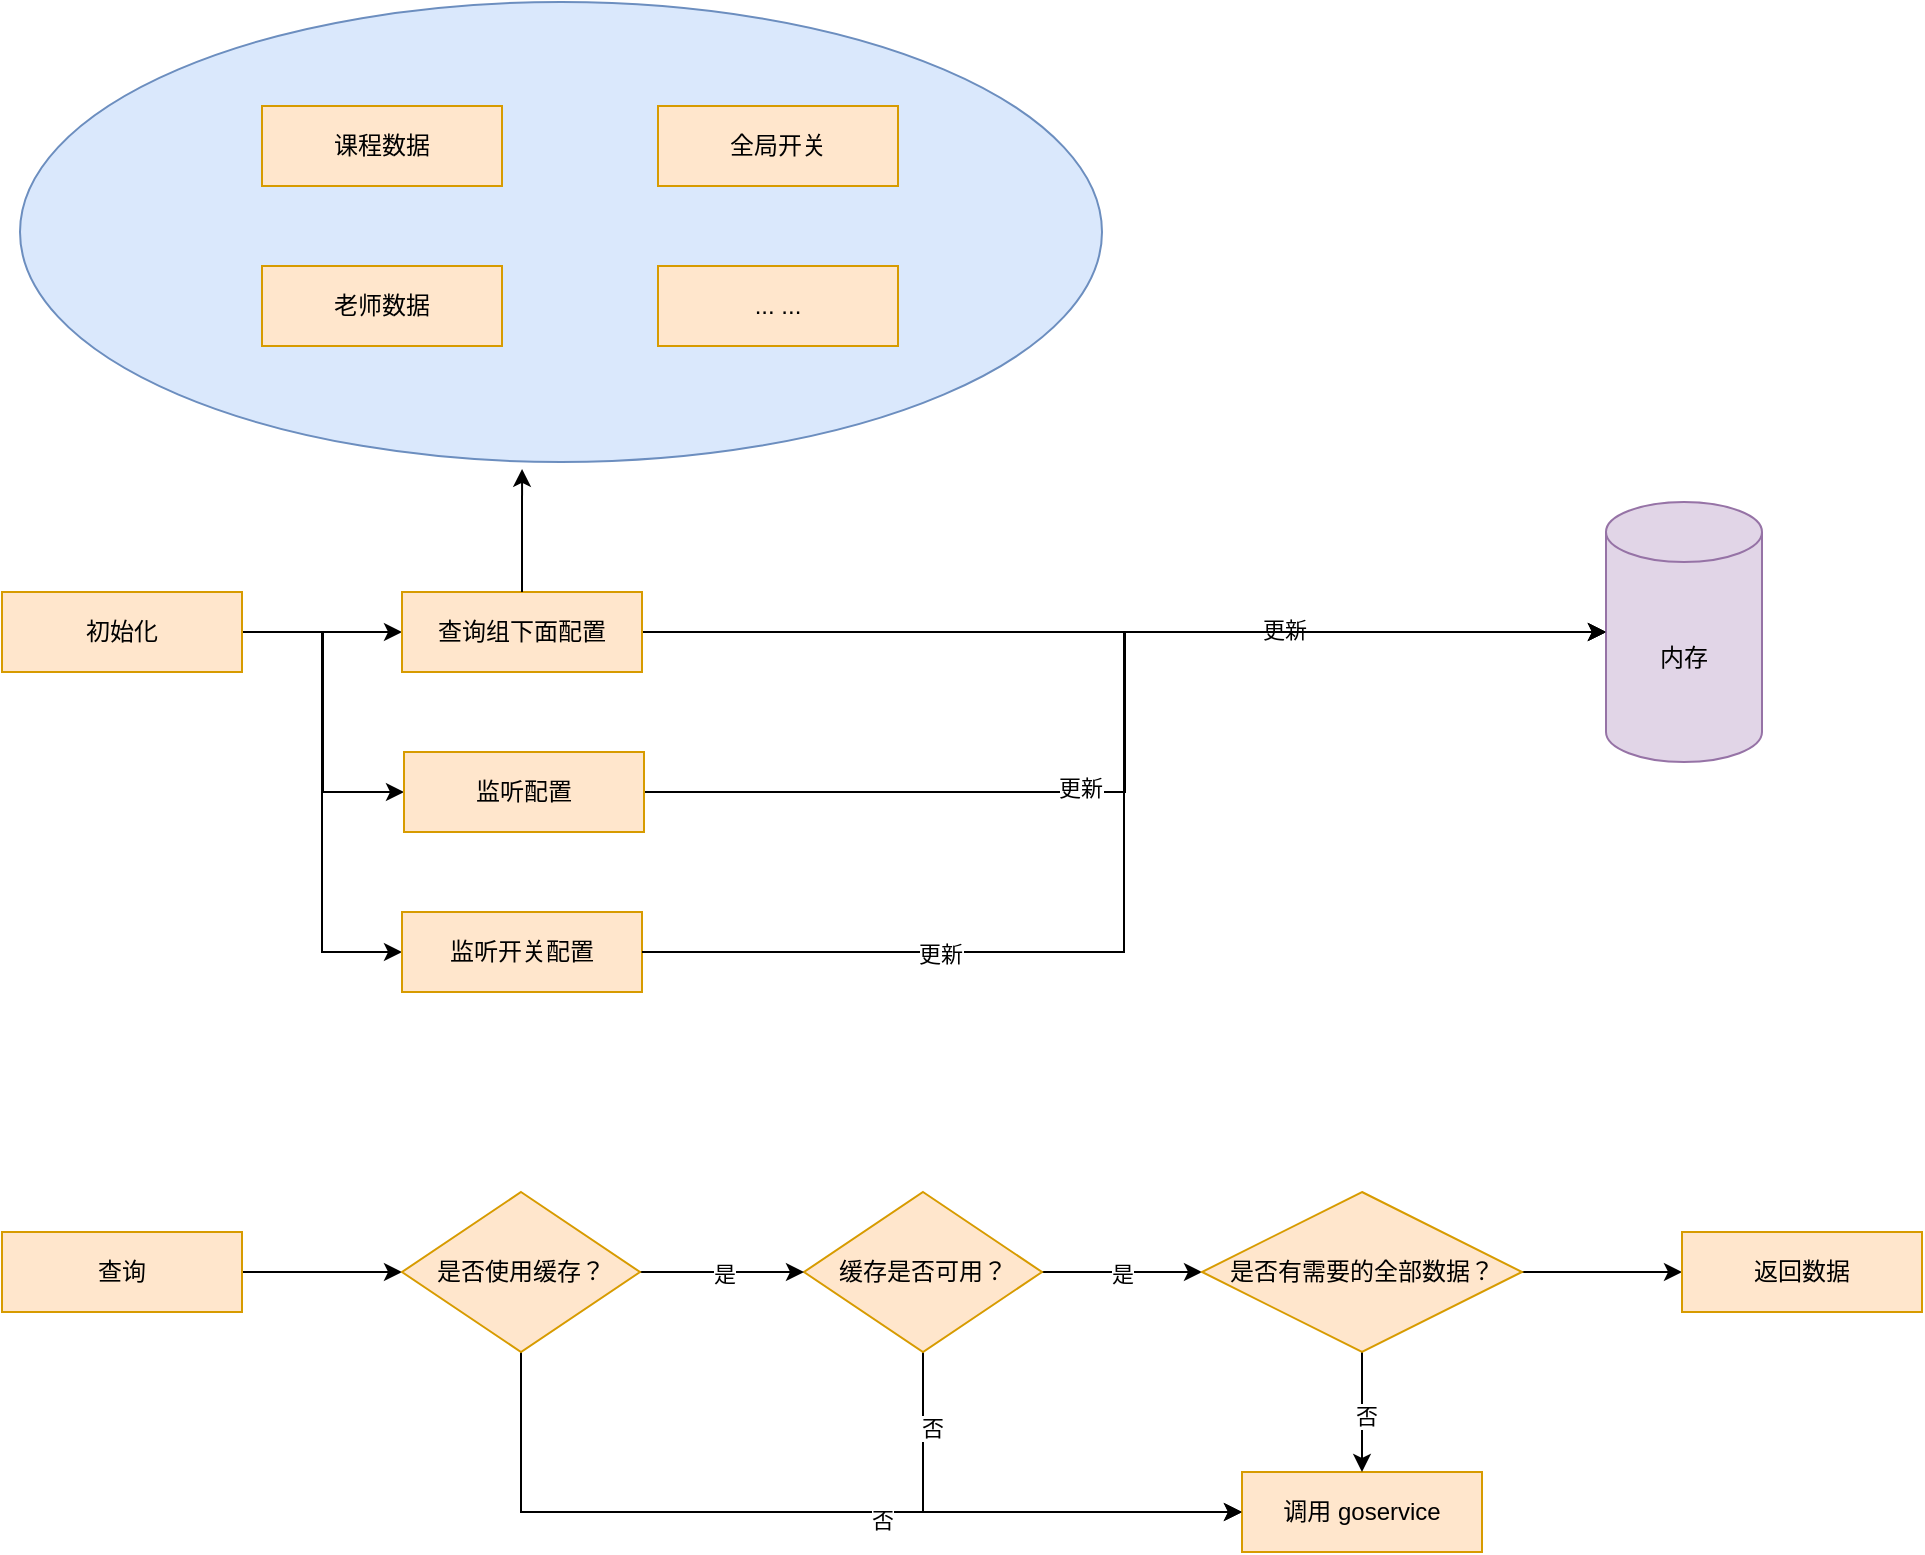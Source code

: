 <mxfile version="24.6.5" type="github">
  <diagram name="第 1 页" id="xVYTRwdiuQrqn9ASIhLq">
    <mxGraphModel dx="1313" dy="746" grid="1" gridSize="10" guides="1" tooltips="1" connect="1" arrows="1" fold="1" page="1" pageScale="1" pageWidth="1600" pageHeight="1200" math="0" shadow="0">
      <root>
        <mxCell id="0" />
        <mxCell id="1" parent="0" />
        <mxCell id="tHjF0LQ6cNOkUVxBTCU_-11" value="" style="ellipse;whiteSpace=wrap;html=1;fillColor=#dae8fc;strokeColor=#6c8ebf;" vertex="1" parent="1">
          <mxGeometry x="89" y="225" width="541" height="230" as="geometry" />
        </mxCell>
        <mxCell id="tHjF0LQ6cNOkUVxBTCU_-15" style="edgeStyle=orthogonalEdgeStyle;rounded=0;orthogonalLoop=1;jettySize=auto;html=1;exitX=1;exitY=0.5;exitDx=0;exitDy=0;" edge="1" parent="1" source="tHjF0LQ6cNOkUVxBTCU_-1" target="tHjF0LQ6cNOkUVxBTCU_-12">
          <mxGeometry relative="1" as="geometry" />
        </mxCell>
        <mxCell id="tHjF0LQ6cNOkUVxBTCU_-24" style="edgeStyle=orthogonalEdgeStyle;rounded=0;orthogonalLoop=1;jettySize=auto;html=1;exitX=1;exitY=0.5;exitDx=0;exitDy=0;entryX=0;entryY=0.5;entryDx=0;entryDy=0;" edge="1" parent="1" source="tHjF0LQ6cNOkUVxBTCU_-1" target="tHjF0LQ6cNOkUVxBTCU_-13">
          <mxGeometry relative="1" as="geometry" />
        </mxCell>
        <mxCell id="tHjF0LQ6cNOkUVxBTCU_-25" style="edgeStyle=orthogonalEdgeStyle;rounded=0;orthogonalLoop=1;jettySize=auto;html=1;exitX=1;exitY=0.5;exitDx=0;exitDy=0;entryX=0;entryY=0.5;entryDx=0;entryDy=0;" edge="1" parent="1" source="tHjF0LQ6cNOkUVxBTCU_-1" target="tHjF0LQ6cNOkUVxBTCU_-14">
          <mxGeometry relative="1" as="geometry" />
        </mxCell>
        <mxCell id="tHjF0LQ6cNOkUVxBTCU_-1" value="初始化" style="rounded=0;whiteSpace=wrap;html=1;fillColor=#ffe6cc;strokeColor=#d79b00;" vertex="1" parent="1">
          <mxGeometry x="80" y="520" width="120" height="40" as="geometry" />
        </mxCell>
        <mxCell id="tHjF0LQ6cNOkUVxBTCU_-6" value="课程数据" style="rounded=0;whiteSpace=wrap;html=1;fillColor=#ffe6cc;strokeColor=#d79b00;" vertex="1" parent="1">
          <mxGeometry x="210" y="277" width="120" height="40" as="geometry" />
        </mxCell>
        <mxCell id="tHjF0LQ6cNOkUVxBTCU_-7" value="老师数据" style="rounded=0;whiteSpace=wrap;html=1;fillColor=#ffe6cc;strokeColor=#d79b00;" vertex="1" parent="1">
          <mxGeometry x="210" y="357" width="120" height="40" as="geometry" />
        </mxCell>
        <mxCell id="tHjF0LQ6cNOkUVxBTCU_-9" value="... ..." style="rounded=0;whiteSpace=wrap;html=1;fillColor=#ffe6cc;strokeColor=#d79b00;" vertex="1" parent="1">
          <mxGeometry x="408" y="357" width="120" height="40" as="geometry" />
        </mxCell>
        <mxCell id="tHjF0LQ6cNOkUVxBTCU_-22" style="edgeStyle=orthogonalEdgeStyle;rounded=0;orthogonalLoop=1;jettySize=auto;html=1;exitX=1;exitY=0.5;exitDx=0;exitDy=0;" edge="1" parent="1" source="tHjF0LQ6cNOkUVxBTCU_-12" target="tHjF0LQ6cNOkUVxBTCU_-20">
          <mxGeometry relative="1" as="geometry" />
        </mxCell>
        <mxCell id="tHjF0LQ6cNOkUVxBTCU_-23" value="更新" style="edgeLabel;html=1;align=center;verticalAlign=middle;resizable=0;points=[];" vertex="1" connectable="0" parent="tHjF0LQ6cNOkUVxBTCU_-22">
          <mxGeometry x="0.332" y="1" relative="1" as="geometry">
            <mxPoint as="offset" />
          </mxGeometry>
        </mxCell>
        <mxCell id="tHjF0LQ6cNOkUVxBTCU_-12" value="查询组下面配置" style="rounded=0;whiteSpace=wrap;html=1;fillColor=#ffe6cc;strokeColor=#d79b00;" vertex="1" parent="1">
          <mxGeometry x="280" y="520" width="120" height="40" as="geometry" />
        </mxCell>
        <mxCell id="tHjF0LQ6cNOkUVxBTCU_-26" style="edgeStyle=orthogonalEdgeStyle;rounded=0;orthogonalLoop=1;jettySize=auto;html=1;exitX=1;exitY=0.5;exitDx=0;exitDy=0;" edge="1" parent="1" source="tHjF0LQ6cNOkUVxBTCU_-13" target="tHjF0LQ6cNOkUVxBTCU_-20">
          <mxGeometry relative="1" as="geometry" />
        </mxCell>
        <mxCell id="tHjF0LQ6cNOkUVxBTCU_-27" value="更新" style="edgeLabel;html=1;align=center;verticalAlign=middle;resizable=0;points=[];" vertex="1" connectable="0" parent="tHjF0LQ6cNOkUVxBTCU_-26">
          <mxGeometry x="-0.223" y="2" relative="1" as="geometry">
            <mxPoint as="offset" />
          </mxGeometry>
        </mxCell>
        <mxCell id="tHjF0LQ6cNOkUVxBTCU_-13" value="监听配置" style="rounded=0;whiteSpace=wrap;html=1;fillColor=#ffe6cc;strokeColor=#d79b00;" vertex="1" parent="1">
          <mxGeometry x="281" y="600" width="120" height="40" as="geometry" />
        </mxCell>
        <mxCell id="tHjF0LQ6cNOkUVxBTCU_-14" value="监听开关配置" style="rounded=0;whiteSpace=wrap;html=1;fillColor=#ffe6cc;strokeColor=#d79b00;" vertex="1" parent="1">
          <mxGeometry x="280" y="680" width="120" height="40" as="geometry" />
        </mxCell>
        <mxCell id="tHjF0LQ6cNOkUVxBTCU_-20" value="内存" style="shape=cylinder3;whiteSpace=wrap;html=1;boundedLbl=1;backgroundOutline=1;size=15;fillColor=#e1d5e7;strokeColor=#9673a6;" vertex="1" parent="1">
          <mxGeometry x="882" y="475" width="78" height="130" as="geometry" />
        </mxCell>
        <mxCell id="tHjF0LQ6cNOkUVxBTCU_-28" style="edgeStyle=orthogonalEdgeStyle;rounded=0;orthogonalLoop=1;jettySize=auto;html=1;exitX=1;exitY=0.5;exitDx=0;exitDy=0;entryX=0;entryY=0.5;entryDx=0;entryDy=0;entryPerimeter=0;" edge="1" parent="1" source="tHjF0LQ6cNOkUVxBTCU_-14" target="tHjF0LQ6cNOkUVxBTCU_-20">
          <mxGeometry relative="1" as="geometry" />
        </mxCell>
        <mxCell id="tHjF0LQ6cNOkUVxBTCU_-29" value="更新" style="edgeLabel;html=1;align=center;verticalAlign=middle;resizable=0;points=[];" vertex="1" connectable="0" parent="tHjF0LQ6cNOkUVxBTCU_-28">
          <mxGeometry x="-0.536" y="-1" relative="1" as="geometry">
            <mxPoint as="offset" />
          </mxGeometry>
        </mxCell>
        <mxCell id="tHjF0LQ6cNOkUVxBTCU_-30" value="全局开关" style="rounded=0;whiteSpace=wrap;html=1;fillColor=#ffe6cc;strokeColor=#d79b00;" vertex="1" parent="1">
          <mxGeometry x="408" y="277" width="120" height="40" as="geometry" />
        </mxCell>
        <mxCell id="tHjF0LQ6cNOkUVxBTCU_-44" style="edgeStyle=orthogonalEdgeStyle;rounded=0;orthogonalLoop=1;jettySize=auto;html=1;exitX=1;exitY=0.5;exitDx=0;exitDy=0;" edge="1" parent="1" source="tHjF0LQ6cNOkUVxBTCU_-31" target="tHjF0LQ6cNOkUVxBTCU_-42">
          <mxGeometry relative="1" as="geometry" />
        </mxCell>
        <mxCell id="tHjF0LQ6cNOkUVxBTCU_-31" value="查询" style="rounded=0;whiteSpace=wrap;html=1;fillColor=#ffe6cc;strokeColor=#d79b00;" vertex="1" parent="1">
          <mxGeometry x="80" y="840" width="120" height="40" as="geometry" />
        </mxCell>
        <mxCell id="tHjF0LQ6cNOkUVxBTCU_-40" style="edgeStyle=orthogonalEdgeStyle;rounded=0;orthogonalLoop=1;jettySize=auto;html=1;exitX=1;exitY=0.5;exitDx=0;exitDy=0;entryX=0;entryY=0.5;entryDx=0;entryDy=0;" edge="1" parent="1" source="tHjF0LQ6cNOkUVxBTCU_-33" target="tHjF0LQ6cNOkUVxBTCU_-39">
          <mxGeometry relative="1" as="geometry" />
        </mxCell>
        <mxCell id="tHjF0LQ6cNOkUVxBTCU_-41" value="是" style="edgeLabel;html=1;align=center;verticalAlign=middle;resizable=0;points=[];" vertex="1" connectable="0" parent="tHjF0LQ6cNOkUVxBTCU_-40">
          <mxGeometry y="-1" relative="1" as="geometry">
            <mxPoint as="offset" />
          </mxGeometry>
        </mxCell>
        <mxCell id="tHjF0LQ6cNOkUVxBTCU_-54" style="edgeStyle=orthogonalEdgeStyle;rounded=0;orthogonalLoop=1;jettySize=auto;html=1;exitX=0.5;exitY=1;exitDx=0;exitDy=0;entryX=0;entryY=0.5;entryDx=0;entryDy=0;" edge="1" parent="1" source="tHjF0LQ6cNOkUVxBTCU_-33" target="tHjF0LQ6cNOkUVxBTCU_-36">
          <mxGeometry relative="1" as="geometry" />
        </mxCell>
        <mxCell id="tHjF0LQ6cNOkUVxBTCU_-55" value="否" style="edgeLabel;html=1;align=center;verticalAlign=middle;resizable=0;points=[];" vertex="1" connectable="0" parent="tHjF0LQ6cNOkUVxBTCU_-54">
          <mxGeometry x="-0.683" y="4" relative="1" as="geometry">
            <mxPoint as="offset" />
          </mxGeometry>
        </mxCell>
        <mxCell id="tHjF0LQ6cNOkUVxBTCU_-33" value="缓存是否可用？" style="rhombus;whiteSpace=wrap;html=1;fillColor=#ffe6cc;strokeColor=#d79b00;" vertex="1" parent="1">
          <mxGeometry x="481" y="820" width="119" height="80" as="geometry" />
        </mxCell>
        <mxCell id="tHjF0LQ6cNOkUVxBTCU_-36" value="调用 goservice" style="rounded=0;whiteSpace=wrap;html=1;fillColor=#ffe6cc;strokeColor=#d79b00;" vertex="1" parent="1">
          <mxGeometry x="700" y="960" width="120" height="40" as="geometry" />
        </mxCell>
        <mxCell id="tHjF0LQ6cNOkUVxBTCU_-49" style="edgeStyle=orthogonalEdgeStyle;rounded=0;orthogonalLoop=1;jettySize=auto;html=1;exitX=1;exitY=0.5;exitDx=0;exitDy=0;" edge="1" parent="1" source="tHjF0LQ6cNOkUVxBTCU_-39" target="tHjF0LQ6cNOkUVxBTCU_-48">
          <mxGeometry relative="1" as="geometry" />
        </mxCell>
        <mxCell id="tHjF0LQ6cNOkUVxBTCU_-50" style="edgeStyle=orthogonalEdgeStyle;rounded=0;orthogonalLoop=1;jettySize=auto;html=1;exitX=0.5;exitY=1;exitDx=0;exitDy=0;entryX=0.5;entryY=0;entryDx=0;entryDy=0;" edge="1" parent="1" source="tHjF0LQ6cNOkUVxBTCU_-39" target="tHjF0LQ6cNOkUVxBTCU_-36">
          <mxGeometry relative="1" as="geometry" />
        </mxCell>
        <mxCell id="tHjF0LQ6cNOkUVxBTCU_-51" value="否" style="edgeLabel;html=1;align=center;verticalAlign=middle;resizable=0;points=[];" vertex="1" connectable="0" parent="tHjF0LQ6cNOkUVxBTCU_-50">
          <mxGeometry x="0.067" y="2" relative="1" as="geometry">
            <mxPoint as="offset" />
          </mxGeometry>
        </mxCell>
        <mxCell id="tHjF0LQ6cNOkUVxBTCU_-39" value="是否有需要的全部数据？" style="rhombus;whiteSpace=wrap;html=1;fillColor=#ffe6cc;strokeColor=#d79b00;" vertex="1" parent="1">
          <mxGeometry x="680" y="820" width="160" height="80" as="geometry" />
        </mxCell>
        <mxCell id="tHjF0LQ6cNOkUVxBTCU_-46" style="edgeStyle=orthogonalEdgeStyle;rounded=0;orthogonalLoop=1;jettySize=auto;html=1;exitX=1;exitY=0.5;exitDx=0;exitDy=0;" edge="1" parent="1" source="tHjF0LQ6cNOkUVxBTCU_-42" target="tHjF0LQ6cNOkUVxBTCU_-33">
          <mxGeometry relative="1" as="geometry" />
        </mxCell>
        <mxCell id="tHjF0LQ6cNOkUVxBTCU_-47" value="是" style="edgeLabel;html=1;align=center;verticalAlign=middle;resizable=0;points=[];" vertex="1" connectable="0" parent="tHjF0LQ6cNOkUVxBTCU_-46">
          <mxGeometry x="0.024" y="-1" relative="1" as="geometry">
            <mxPoint as="offset" />
          </mxGeometry>
        </mxCell>
        <mxCell id="tHjF0LQ6cNOkUVxBTCU_-52" style="edgeStyle=orthogonalEdgeStyle;rounded=0;orthogonalLoop=1;jettySize=auto;html=1;exitX=0.5;exitY=1;exitDx=0;exitDy=0;entryX=0;entryY=0.5;entryDx=0;entryDy=0;" edge="1" parent="1" source="tHjF0LQ6cNOkUVxBTCU_-42" target="tHjF0LQ6cNOkUVxBTCU_-36">
          <mxGeometry relative="1" as="geometry" />
        </mxCell>
        <mxCell id="tHjF0LQ6cNOkUVxBTCU_-53" value="否" style="edgeLabel;html=1;align=center;verticalAlign=middle;resizable=0;points=[];" vertex="1" connectable="0" parent="tHjF0LQ6cNOkUVxBTCU_-52">
          <mxGeometry x="0.178" y="-4" relative="1" as="geometry">
            <mxPoint x="1" as="offset" />
          </mxGeometry>
        </mxCell>
        <mxCell id="tHjF0LQ6cNOkUVxBTCU_-42" value="是否使用缓存？" style="rhombus;whiteSpace=wrap;html=1;fillColor=#ffe6cc;strokeColor=#d79b00;" vertex="1" parent="1">
          <mxGeometry x="280" y="820" width="119" height="80" as="geometry" />
        </mxCell>
        <mxCell id="tHjF0LQ6cNOkUVxBTCU_-48" value="返回数据" style="rounded=0;whiteSpace=wrap;html=1;fillColor=#ffe6cc;strokeColor=#d79b00;" vertex="1" parent="1">
          <mxGeometry x="920" y="840" width="120" height="40" as="geometry" />
        </mxCell>
        <mxCell id="tHjF0LQ6cNOkUVxBTCU_-56" style="edgeStyle=orthogonalEdgeStyle;rounded=0;orthogonalLoop=1;jettySize=auto;html=1;exitX=0.5;exitY=0;exitDx=0;exitDy=0;entryX=0.464;entryY=1.015;entryDx=0;entryDy=0;entryPerimeter=0;" edge="1" parent="1" source="tHjF0LQ6cNOkUVxBTCU_-12" target="tHjF0LQ6cNOkUVxBTCU_-11">
          <mxGeometry relative="1" as="geometry" />
        </mxCell>
      </root>
    </mxGraphModel>
  </diagram>
</mxfile>
